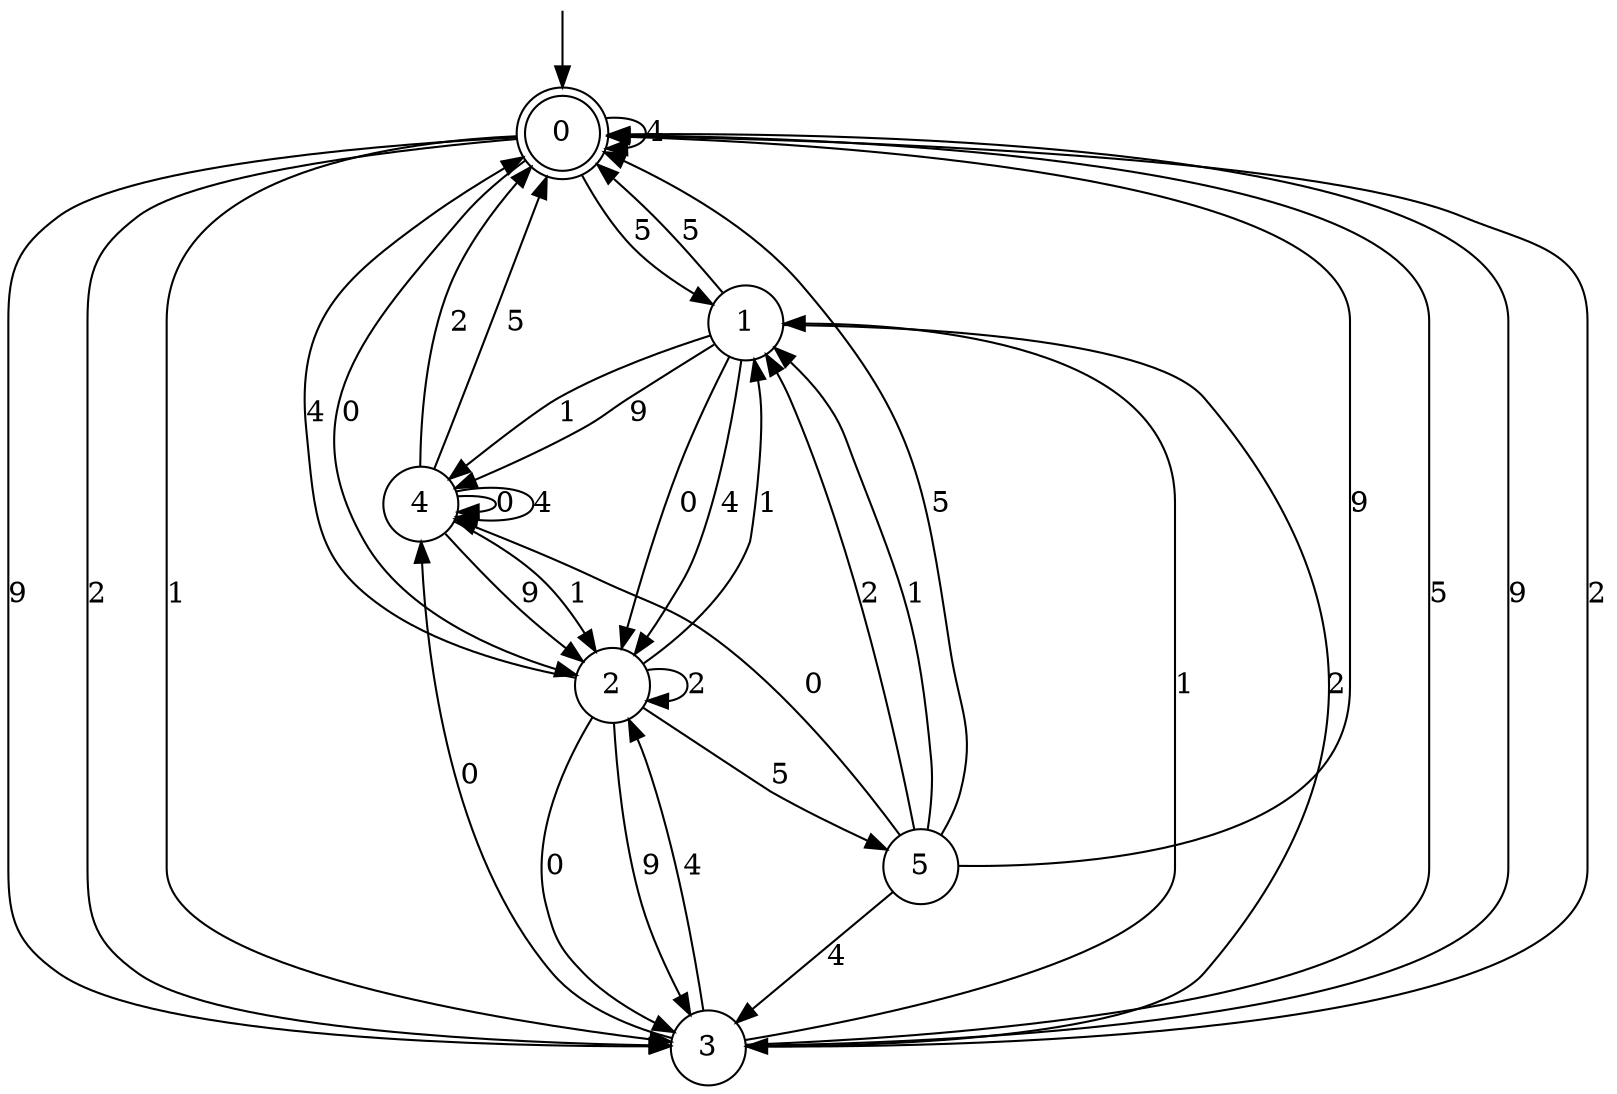 digraph g {

	s0 [shape="doublecircle" label="0"];
	s1 [shape="circle" label="1"];
	s2 [shape="circle" label="2"];
	s3 [shape="circle" label="3"];
	s4 [shape="circle" label="4"];
	s5 [shape="circle" label="5"];
	s0 -> s1 [label="5"];
	s0 -> s2 [label="0"];
	s0 -> s3 [label="9"];
	s0 -> s3 [label="2"];
	s0 -> s0 [label="4"];
	s0 -> s3 [label="1"];
	s1 -> s0 [label="5"];
	s1 -> s2 [label="0"];
	s1 -> s4 [label="9"];
	s1 -> s3 [label="2"];
	s1 -> s2 [label="4"];
	s1 -> s4 [label="1"];
	s2 -> s5 [label="5"];
	s2 -> s3 [label="0"];
	s2 -> s3 [label="9"];
	s2 -> s2 [label="2"];
	s2 -> s0 [label="4"];
	s2 -> s1 [label="1"];
	s3 -> s0 [label="5"];
	s3 -> s4 [label="0"];
	s3 -> s0 [label="9"];
	s3 -> s0 [label="2"];
	s3 -> s2 [label="4"];
	s3 -> s1 [label="1"];
	s4 -> s0 [label="5"];
	s4 -> s4 [label="0"];
	s4 -> s2 [label="9"];
	s4 -> s0 [label="2"];
	s4 -> s4 [label="4"];
	s4 -> s2 [label="1"];
	s5 -> s0 [label="5"];
	s5 -> s4 [label="0"];
	s5 -> s0 [label="9"];
	s5 -> s1 [label="2"];
	s5 -> s3 [label="4"];
	s5 -> s1 [label="1"];

__start0 [label="" shape="none" width="0" height="0"];
__start0 -> s0;

}

